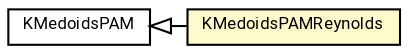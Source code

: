 #!/usr/local/bin/dot
#
# Class diagram 
# Generated by UMLGraph version R5_7_2-60-g0e99a6 (http://www.spinellis.gr/umlgraph/)
#

digraph G {
	graph [fontnames="svg"]
	edge [fontname="Roboto",fontsize=7,labelfontname="Roboto",labelfontsize=7,color="black"];
	node [fontname="Roboto",fontcolor="black",fontsize=8,shape=plaintext,margin=0,width=0,height=0];
	nodesep=0.15;
	ranksep=0.25;
	rankdir=LR;
	// de.lmu.ifi.dbs.elki.algorithm.clustering.kmeans.KMedoidsPAM<V>
	c5803249 [label=<<table title="de.lmu.ifi.dbs.elki.algorithm.clustering.kmeans.KMedoidsPAM" border="0" cellborder="1" cellspacing="0" cellpadding="2" href="KMedoidsPAM.html" target="_parent">
		<tr><td><table border="0" cellspacing="0" cellpadding="1">
		<tr><td align="center" balign="center"> <font face="Roboto">KMedoidsPAM</font> </td></tr>
		</table></td></tr>
		</table>>, URL="KMedoidsPAM.html"];
	// de.lmu.ifi.dbs.elki.algorithm.clustering.kmeans.KMedoidsPAMReynolds<V>
	c5803252 [label=<<table title="de.lmu.ifi.dbs.elki.algorithm.clustering.kmeans.KMedoidsPAMReynolds" border="0" cellborder="1" cellspacing="0" cellpadding="2" bgcolor="lemonChiffon" href="KMedoidsPAMReynolds.html" target="_parent">
		<tr><td><table border="0" cellspacing="0" cellpadding="1">
		<tr><td align="center" balign="center"> <font face="Roboto">KMedoidsPAMReynolds</font> </td></tr>
		</table></td></tr>
		</table>>, URL="KMedoidsPAMReynolds.html"];
	// de.lmu.ifi.dbs.elki.algorithm.clustering.kmeans.KMedoidsPAMReynolds<V> extends de.lmu.ifi.dbs.elki.algorithm.clustering.kmeans.KMedoidsPAM<V>
	c5803249 -> c5803252 [arrowtail=empty,dir=back,weight=10];
}


